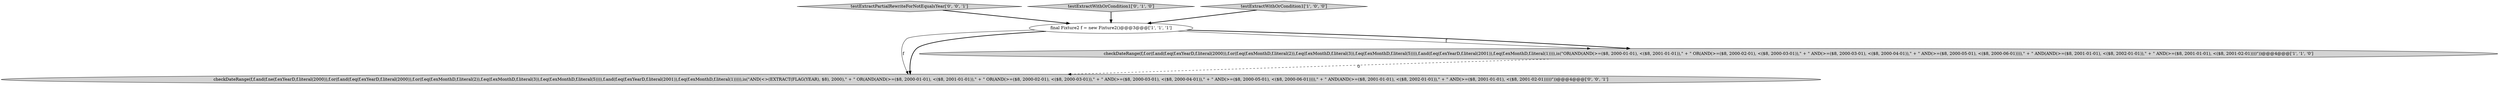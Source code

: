 digraph {
4 [style = filled, label = "testExtractPartialRewriteForNotEqualsYear['0', '0', '1']", fillcolor = lightgray, shape = diamond image = "AAA0AAABBB3BBB"];
3 [style = filled, label = "testExtractWithOrCondition1['0', '1', '0']", fillcolor = lightgray, shape = diamond image = "AAA0AAABBB2BBB"];
0 [style = filled, label = "final Fixture2 f = new Fixture2()@@@3@@@['1', '1', '1']", fillcolor = white, shape = ellipse image = "AAA0AAABBB1BBB"];
2 [style = filled, label = "testExtractWithOrCondition1['1', '0', '0']", fillcolor = lightgray, shape = diamond image = "AAA0AAABBB1BBB"];
5 [style = filled, label = "checkDateRange(f,f.and(f.ne(f.exYearD,f.literal(2000)),f.or(f.and(f.eq(f.exYearD,f.literal(2000)),f.or(f.eq(f.exMonthD,f.literal(2)),f.eq(f.exMonthD,f.literal(3)),f.eq(f.exMonthD,f.literal(5)))),f.and(f.eq(f.exYearD,f.literal(2001)),f.eq(f.exMonthD,f.literal(1))))),is(\"AND(<>(EXTRACT(FLAG(YEAR), $8), 2000),\" + \" OR(AND(AND(>=($8, 2000-01-01), <($8, 2001-01-01)),\" + \" OR(AND(>=($8, 2000-02-01), <($8, 2000-03-01)),\" + \" AND(>=($8, 2000-03-01), <($8, 2000-04-01)),\" + \" AND(>=($8, 2000-05-01), <($8, 2000-06-01)))),\" + \" AND(AND(>=($8, 2001-01-01), <($8, 2002-01-01)),\" + \" AND(>=($8, 2001-01-01), <($8, 2001-02-01)))))\"))@@@4@@@['0', '0', '1']", fillcolor = lightgray, shape = ellipse image = "AAA0AAABBB3BBB"];
1 [style = filled, label = "checkDateRange(f,f.or(f.and(f.eq(f.exYearD,f.literal(2000)),f.or(f.eq(f.exMonthD,f.literal(2)),f.eq(f.exMonthD,f.literal(3)),f.eq(f.exMonthD,f.literal(5)))),f.and(f.eq(f.exYearD,f.literal(2001)),f.eq(f.exMonthD,f.literal(1)))),is(\"OR(AND(AND(>=($8, 2000-01-01), <($8, 2001-01-01)),\" + \" OR(AND(>=($8, 2000-02-01), <($8, 2000-03-01)),\" + \" AND(>=($8, 2000-03-01), <($8, 2000-04-01)),\" + \" AND(>=($8, 2000-05-01), <($8, 2000-06-01)))),\" + \" AND(AND(>=($8, 2001-01-01), <($8, 2002-01-01)),\" + \" AND(>=($8, 2001-01-01), <($8, 2001-02-01))))\"))@@@4@@@['1', '1', '0']", fillcolor = lightgray, shape = ellipse image = "AAA0AAABBB1BBB"];
2->0 [style = bold, label=""];
0->5 [style = solid, label="f"];
1->5 [style = dashed, label="0"];
0->1 [style = solid, label="f"];
0->1 [style = bold, label=""];
3->0 [style = bold, label=""];
4->0 [style = bold, label=""];
0->5 [style = bold, label=""];
}
